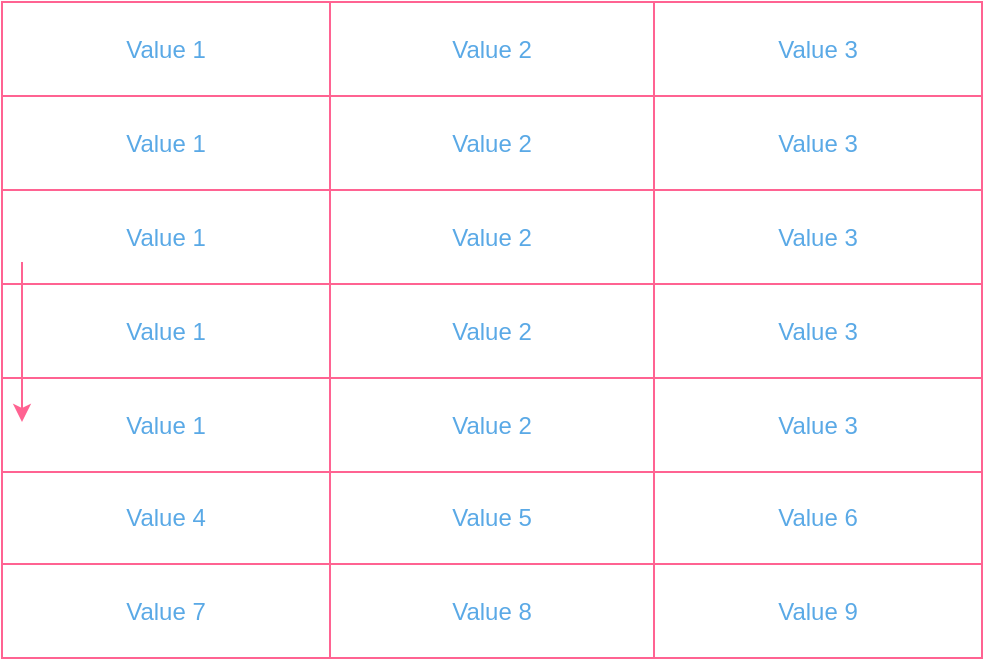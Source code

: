 <mxfile version="24.0.7" type="github">
  <diagram name="Page-1" id="2cc2dc42-3aac-f2a9-1cec-7a8b7cbee084">
    <mxGraphModel dx="1588" dy="870" grid="1" gridSize="10" guides="1" tooltips="1" connect="1" arrows="1" fold="1" page="1" pageScale="1" pageWidth="1100" pageHeight="850" background="none" math="0" shadow="0">
      <root>
        <mxCell id="0" />
        <mxCell id="1" parent="0" />
        <mxCell id="JRQ_z70AedUTBUByx87N-3" value="" style="edgeStyle=orthogonalEdgeStyle;rounded=0;orthogonalLoop=1;jettySize=auto;html=1;strokeColor=#FF6392;fontColor=#5AA9E6;fillColor=#FFE45E;" edge="1" parent="1">
          <mxGeometry relative="1" as="geometry">
            <mxPoint x="210" y="270" as="sourcePoint" />
            <mxPoint x="210" y="350" as="targetPoint" />
          </mxGeometry>
        </mxCell>
        <mxCell id="JRQ_z70AedUTBUByx87N-45" value="" style="childLayout=tableLayout;recursiveResize=0;shadow=0;fillColor=none;strokeColor=#FF6392;fontColor=#5AA9E6;" vertex="1" parent="1">
          <mxGeometry x="200" y="140" width="490" height="328" as="geometry" />
        </mxCell>
        <mxCell id="JRQ_z70AedUTBUByx87N-62" value="" style="shape=tableRow;horizontal=0;startSize=0;swimlaneHead=0;swimlaneBody=0;top=0;left=0;bottom=0;right=0;dropTarget=0;collapsible=0;recursiveResize=0;expand=0;fontStyle=0;fillColor=none;strokeColor=inherit;fontColor=#5AA9E6;" vertex="1" parent="JRQ_z70AedUTBUByx87N-45">
          <mxGeometry width="490" height="47" as="geometry" />
        </mxCell>
        <mxCell id="JRQ_z70AedUTBUByx87N-63" value="Value 1" style="connectable=0;recursiveResize=0;strokeColor=inherit;fillColor=none;align=center;whiteSpace=wrap;html=1;fontColor=#5AA9E6;" vertex="1" parent="JRQ_z70AedUTBUByx87N-62">
          <mxGeometry width="164" height="47" as="geometry">
            <mxRectangle width="164" height="47" as="alternateBounds" />
          </mxGeometry>
        </mxCell>
        <mxCell id="JRQ_z70AedUTBUByx87N-64" value="Value 2" style="connectable=0;recursiveResize=0;strokeColor=inherit;fillColor=none;align=center;whiteSpace=wrap;html=1;fontColor=#5AA9E6;" vertex="1" parent="JRQ_z70AedUTBUByx87N-62">
          <mxGeometry x="164" width="162" height="47" as="geometry">
            <mxRectangle width="162" height="47" as="alternateBounds" />
          </mxGeometry>
        </mxCell>
        <mxCell id="JRQ_z70AedUTBUByx87N-65" value="Value 3" style="connectable=0;recursiveResize=0;strokeColor=inherit;fillColor=none;align=center;whiteSpace=wrap;html=1;fontColor=#5AA9E6;" vertex="1" parent="JRQ_z70AedUTBUByx87N-62">
          <mxGeometry x="326" width="164" height="47" as="geometry">
            <mxRectangle width="164" height="47" as="alternateBounds" />
          </mxGeometry>
        </mxCell>
        <mxCell id="JRQ_z70AedUTBUByx87N-70" value="" style="shape=tableRow;horizontal=0;startSize=0;swimlaneHead=0;swimlaneBody=0;top=0;left=0;bottom=0;right=0;dropTarget=0;collapsible=0;recursiveResize=0;expand=0;fontStyle=0;fillColor=none;strokeColor=inherit;fontColor=#5AA9E6;" vertex="1" parent="JRQ_z70AedUTBUByx87N-45">
          <mxGeometry y="47" width="490" height="47" as="geometry" />
        </mxCell>
        <mxCell id="JRQ_z70AedUTBUByx87N-71" value="Value 1" style="connectable=0;recursiveResize=0;strokeColor=inherit;fillColor=none;align=center;whiteSpace=wrap;html=1;fontColor=#5AA9E6;" vertex="1" parent="JRQ_z70AedUTBUByx87N-70">
          <mxGeometry width="164" height="47" as="geometry">
            <mxRectangle width="164" height="47" as="alternateBounds" />
          </mxGeometry>
        </mxCell>
        <mxCell id="JRQ_z70AedUTBUByx87N-72" value="Value 2" style="connectable=0;recursiveResize=0;strokeColor=inherit;fillColor=none;align=center;whiteSpace=wrap;html=1;fontColor=#5AA9E6;" vertex="1" parent="JRQ_z70AedUTBUByx87N-70">
          <mxGeometry x="164" width="162" height="47" as="geometry">
            <mxRectangle width="162" height="47" as="alternateBounds" />
          </mxGeometry>
        </mxCell>
        <mxCell id="JRQ_z70AedUTBUByx87N-73" value="Value 3" style="connectable=0;recursiveResize=0;strokeColor=inherit;fillColor=none;align=center;whiteSpace=wrap;html=1;fontColor=#5AA9E6;" vertex="1" parent="JRQ_z70AedUTBUByx87N-70">
          <mxGeometry x="326" width="164" height="47" as="geometry">
            <mxRectangle width="164" height="47" as="alternateBounds" />
          </mxGeometry>
        </mxCell>
        <mxCell id="JRQ_z70AedUTBUByx87N-66" value="" style="shape=tableRow;horizontal=0;startSize=0;swimlaneHead=0;swimlaneBody=0;top=0;left=0;bottom=0;right=0;dropTarget=0;collapsible=0;recursiveResize=0;expand=0;fontStyle=0;fillColor=none;strokeColor=inherit;fontColor=#5AA9E6;" vertex="1" parent="JRQ_z70AedUTBUByx87N-45">
          <mxGeometry y="94" width="490" height="47" as="geometry" />
        </mxCell>
        <mxCell id="JRQ_z70AedUTBUByx87N-67" value="Value 1" style="connectable=0;recursiveResize=0;strokeColor=inherit;fillColor=none;align=center;whiteSpace=wrap;html=1;fontColor=#5AA9E6;" vertex="1" parent="JRQ_z70AedUTBUByx87N-66">
          <mxGeometry width="164" height="47" as="geometry">
            <mxRectangle width="164" height="47" as="alternateBounds" />
          </mxGeometry>
        </mxCell>
        <mxCell id="JRQ_z70AedUTBUByx87N-68" value="Value 2" style="connectable=0;recursiveResize=0;strokeColor=inherit;fillColor=none;align=center;whiteSpace=wrap;html=1;fontColor=#5AA9E6;" vertex="1" parent="JRQ_z70AedUTBUByx87N-66">
          <mxGeometry x="164" width="162" height="47" as="geometry">
            <mxRectangle width="162" height="47" as="alternateBounds" />
          </mxGeometry>
        </mxCell>
        <mxCell id="JRQ_z70AedUTBUByx87N-69" value="Value 3" style="connectable=0;recursiveResize=0;strokeColor=inherit;fillColor=none;align=center;whiteSpace=wrap;html=1;fontColor=#5AA9E6;" vertex="1" parent="JRQ_z70AedUTBUByx87N-66">
          <mxGeometry x="326" width="164" height="47" as="geometry">
            <mxRectangle width="164" height="47" as="alternateBounds" />
          </mxGeometry>
        </mxCell>
        <mxCell id="JRQ_z70AedUTBUByx87N-58" value="" style="shape=tableRow;horizontal=0;startSize=0;swimlaneHead=0;swimlaneBody=0;top=0;left=0;bottom=0;right=0;dropTarget=0;collapsible=0;recursiveResize=0;expand=0;fontStyle=0;fillColor=none;strokeColor=inherit;fontColor=#5AA9E6;" vertex="1" parent="JRQ_z70AedUTBUByx87N-45">
          <mxGeometry y="141" width="490" height="47" as="geometry" />
        </mxCell>
        <mxCell id="JRQ_z70AedUTBUByx87N-59" value="Value 1" style="connectable=0;recursiveResize=0;strokeColor=inherit;fillColor=none;align=center;whiteSpace=wrap;html=1;fontColor=#5AA9E6;" vertex="1" parent="JRQ_z70AedUTBUByx87N-58">
          <mxGeometry width="164" height="47" as="geometry">
            <mxRectangle width="164" height="47" as="alternateBounds" />
          </mxGeometry>
        </mxCell>
        <mxCell id="JRQ_z70AedUTBUByx87N-60" value="Value 2" style="connectable=0;recursiveResize=0;strokeColor=inherit;fillColor=none;align=center;whiteSpace=wrap;html=1;fontColor=#5AA9E6;" vertex="1" parent="JRQ_z70AedUTBUByx87N-58">
          <mxGeometry x="164" width="162" height="47" as="geometry">
            <mxRectangle width="162" height="47" as="alternateBounds" />
          </mxGeometry>
        </mxCell>
        <mxCell id="JRQ_z70AedUTBUByx87N-61" value="Value 3" style="connectable=0;recursiveResize=0;strokeColor=inherit;fillColor=none;align=center;whiteSpace=wrap;html=1;fontColor=#5AA9E6;" vertex="1" parent="JRQ_z70AedUTBUByx87N-58">
          <mxGeometry x="326" width="164" height="47" as="geometry">
            <mxRectangle width="164" height="47" as="alternateBounds" />
          </mxGeometry>
        </mxCell>
        <mxCell id="JRQ_z70AedUTBUByx87N-46" value="" style="shape=tableRow;horizontal=0;startSize=0;swimlaneHead=0;swimlaneBody=0;top=0;left=0;bottom=0;right=0;dropTarget=0;collapsible=0;recursiveResize=0;expand=0;fontStyle=0;fillColor=none;strokeColor=inherit;fontColor=#5AA9E6;" vertex="1" parent="JRQ_z70AedUTBUByx87N-45">
          <mxGeometry y="188" width="490" height="47" as="geometry" />
        </mxCell>
        <mxCell id="JRQ_z70AedUTBUByx87N-47" value="Value 1" style="connectable=0;recursiveResize=0;strokeColor=inherit;fillColor=none;align=center;whiteSpace=wrap;html=1;fontColor=#5AA9E6;" vertex="1" parent="JRQ_z70AedUTBUByx87N-46">
          <mxGeometry width="164" height="47" as="geometry">
            <mxRectangle width="164" height="47" as="alternateBounds" />
          </mxGeometry>
        </mxCell>
        <mxCell id="JRQ_z70AedUTBUByx87N-48" value="Value 2" style="connectable=0;recursiveResize=0;strokeColor=inherit;fillColor=none;align=center;whiteSpace=wrap;html=1;fontColor=#5AA9E6;" vertex="1" parent="JRQ_z70AedUTBUByx87N-46">
          <mxGeometry x="164" width="162" height="47" as="geometry">
            <mxRectangle width="162" height="47" as="alternateBounds" />
          </mxGeometry>
        </mxCell>
        <mxCell id="JRQ_z70AedUTBUByx87N-49" value="Value 3" style="connectable=0;recursiveResize=0;strokeColor=inherit;fillColor=none;align=center;whiteSpace=wrap;html=1;fontColor=#5AA9E6;" vertex="1" parent="JRQ_z70AedUTBUByx87N-46">
          <mxGeometry x="326" width="164" height="47" as="geometry">
            <mxRectangle width="164" height="47" as="alternateBounds" />
          </mxGeometry>
        </mxCell>
        <mxCell id="JRQ_z70AedUTBUByx87N-50" style="shape=tableRow;horizontal=0;startSize=0;swimlaneHead=0;swimlaneBody=0;top=0;left=0;bottom=0;right=0;dropTarget=0;collapsible=0;recursiveResize=0;expand=0;fontStyle=0;fillColor=none;strokeColor=inherit;fontColor=#5AA9E6;" vertex="1" parent="JRQ_z70AedUTBUByx87N-45">
          <mxGeometry y="235" width="490" height="46" as="geometry" />
        </mxCell>
        <mxCell id="JRQ_z70AedUTBUByx87N-51" value="Value 4" style="connectable=0;recursiveResize=0;strokeColor=inherit;fillColor=none;align=center;whiteSpace=wrap;html=1;fontColor=#5AA9E6;" vertex="1" parent="JRQ_z70AedUTBUByx87N-50">
          <mxGeometry width="164" height="46" as="geometry">
            <mxRectangle width="164" height="46" as="alternateBounds" />
          </mxGeometry>
        </mxCell>
        <mxCell id="JRQ_z70AedUTBUByx87N-52" value="Value 5" style="connectable=0;recursiveResize=0;strokeColor=inherit;fillColor=none;align=center;whiteSpace=wrap;html=1;fontColor=#5AA9E6;" vertex="1" parent="JRQ_z70AedUTBUByx87N-50">
          <mxGeometry x="164" width="162" height="46" as="geometry">
            <mxRectangle width="162" height="46" as="alternateBounds" />
          </mxGeometry>
        </mxCell>
        <mxCell id="JRQ_z70AedUTBUByx87N-53" value="Value 6" style="connectable=0;recursiveResize=0;strokeColor=inherit;fillColor=none;align=center;whiteSpace=wrap;html=1;fontColor=#5AA9E6;" vertex="1" parent="JRQ_z70AedUTBUByx87N-50">
          <mxGeometry x="326" width="164" height="46" as="geometry">
            <mxRectangle width="164" height="46" as="alternateBounds" />
          </mxGeometry>
        </mxCell>
        <mxCell id="JRQ_z70AedUTBUByx87N-54" style="shape=tableRow;horizontal=0;startSize=0;swimlaneHead=0;swimlaneBody=0;top=0;left=0;bottom=0;right=0;dropTarget=0;collapsible=0;recursiveResize=0;expand=0;fontStyle=0;fillColor=none;strokeColor=inherit;fontColor=#5AA9E6;" vertex="1" parent="JRQ_z70AedUTBUByx87N-45">
          <mxGeometry y="281" width="490" height="47" as="geometry" />
        </mxCell>
        <mxCell id="JRQ_z70AedUTBUByx87N-55" value="Value 7" style="connectable=0;recursiveResize=0;strokeColor=inherit;fillColor=none;align=center;whiteSpace=wrap;html=1;fontColor=#5AA9E6;" vertex="1" parent="JRQ_z70AedUTBUByx87N-54">
          <mxGeometry width="164" height="47" as="geometry">
            <mxRectangle width="164" height="47" as="alternateBounds" />
          </mxGeometry>
        </mxCell>
        <mxCell id="JRQ_z70AedUTBUByx87N-56" value="Value 8" style="connectable=0;recursiveResize=0;strokeColor=inherit;fillColor=none;align=center;whiteSpace=wrap;html=1;fontColor=#5AA9E6;" vertex="1" parent="JRQ_z70AedUTBUByx87N-54">
          <mxGeometry x="164" width="162" height="47" as="geometry">
            <mxRectangle width="162" height="47" as="alternateBounds" />
          </mxGeometry>
        </mxCell>
        <mxCell id="JRQ_z70AedUTBUByx87N-57" value="Value 9" style="connectable=0;recursiveResize=0;strokeColor=inherit;fillColor=none;align=center;whiteSpace=wrap;html=1;fontColor=#5AA9E6;" vertex="1" parent="JRQ_z70AedUTBUByx87N-54">
          <mxGeometry x="326" width="164" height="47" as="geometry">
            <mxRectangle width="164" height="47" as="alternateBounds" />
          </mxGeometry>
        </mxCell>
      </root>
    </mxGraphModel>
  </diagram>
</mxfile>

